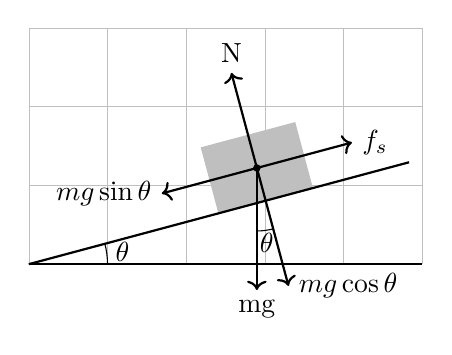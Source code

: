 \begin{tikzpicture}
\draw [help lines,color=lightgray] (0,0) grid (5,3);

\draw [thick] (0,0) coordinate (O)-- (5,0) coordinate (X);
\draw [thick] (0,0) -- ++(15:5) coordinate (I);
\draw (0,0) ++(15:2.5)  coordinate (Rcl);
\draw pic["$\theta$",draw,angle eccentricity=1.2,angle radius=1cm] {angle=X--O--I};
\begin{scope}[on background layer]
\filldraw [fill,color=lightgray,rotate=15] (Rcl) rectangle +(35:1.5) coordinate (Rcr);

\end{scope}

\draw [fill] ($(Rcl)!0.5!(Rcr)$) circle (0.04) coordinate (Crl);
\draw [thick,->] (Crl) -- ++(105:1.25) node () [above] {N};
\draw [thick,->] (Crl) -- ++(195:1.25) node () [left] {$mg\sin \theta$};
\draw [thick,->] (Crl) -- ++(270:1.55) coordinate (mg) node () [below] {mg};
\draw [thick,->] (Crl) -- ++(285:1.55) coordinate (mgc) node () [right] {$mg\cos\theta$};
\draw [thick,->] (Crl) -- ++(15:1.25) node () [right] {$f_s$} ;

\draw pic["$\theta$",draw,angle eccentricity=1.2,angle radius=0.8cm] {angle=mg--Crl--mgc};



\end{tikzpicture}